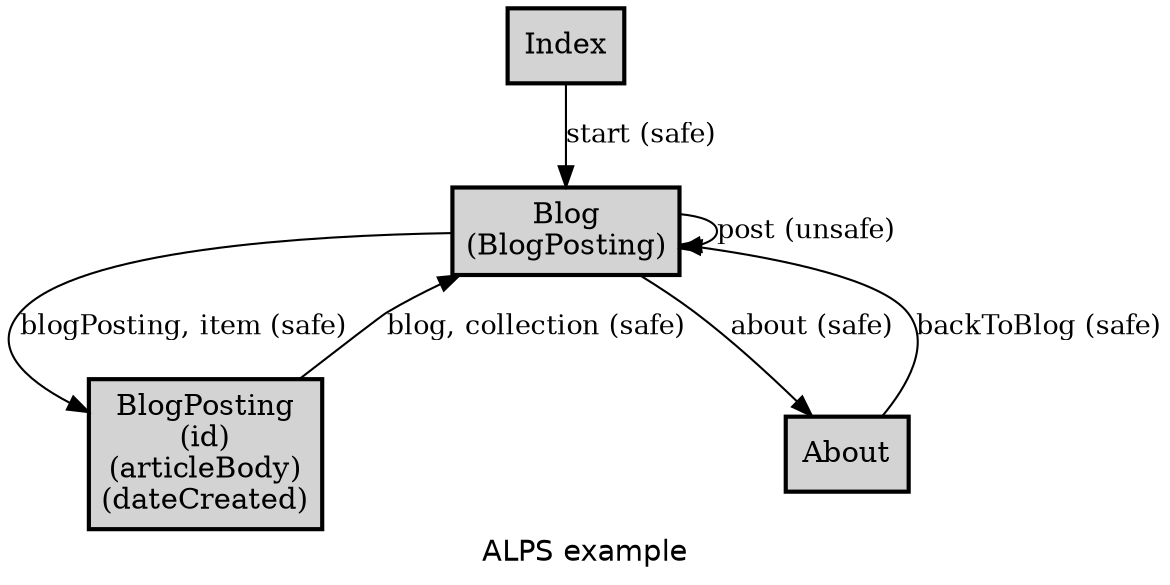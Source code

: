 digraph application_state_diagram {
  graph [
    labelloc="b";
    fontname="Helvetica"
    label="ALPS example";
    URL="index.html" target="_parent"
  ];
  node [shape = box, style = "bold,filled" fillcolor="lightgray"];

    Blog [margin=0.02, label=<<table cellspacing="0" cellpadding="5" border="0"><tr><td>Blog<br />(BlogPosting)<br /></td></tr></table>>,shape=box URL="docs/semantic.Blog.html" target="_parent"]
    BlogPosting [margin=0.02, label=<<table cellspacing="0" cellpadding="5" border="0"><tr><td>BlogPosting<br />(id)<br />(articleBody)<br />(dateCreated)<br /></td></tr></table>>,shape=box URL="docs/semantic.BlogPosting.html" target="_parent"]

    Index -> Blog [label = "start (safe)" URL="docs/safe.start.html" target="_parent" fontsize=13];
    About -> Blog [label = "backToBlog (safe)" URL="docs/safe.backToBlog.html" target="_parent" fontsize=13];
    Blog -> BlogPosting [label = "blogPosting, item (safe)" URL="docs/safe.blogPosting.html" target="_parent" fontsize=13];
    Blog -> Blog [label = "post (unsafe)" URL="docs/unsafe.post.html" target="_parent" fontsize=13];
    Blog -> About [label = "about (safe)" URL="docs/safe.about.html" target="_parent" fontsize=13];
    BlogPosting -> Blog [label = "blog, collection (safe)" URL="docs/safe.blog.html" target="_parent" fontsize=13];

    Index [URL="docs/semantic.Index.html" target="_parent"]
    About [URL="docs/semantic.About.html" target="_parent"]

}
